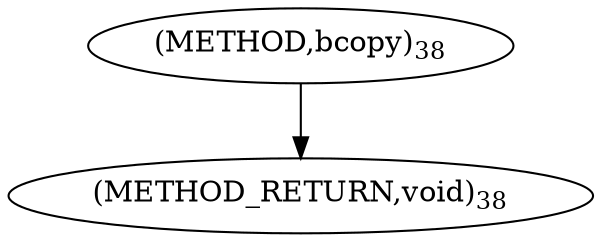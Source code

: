 digraph "bcopy" {  
"98931" [label = <(METHOD,bcopy)<SUB>38</SUB>> ]
"98935" [label = <(METHOD_RETURN,void)<SUB>38</SUB>> ]
  "98931" -> "98935" 
}
